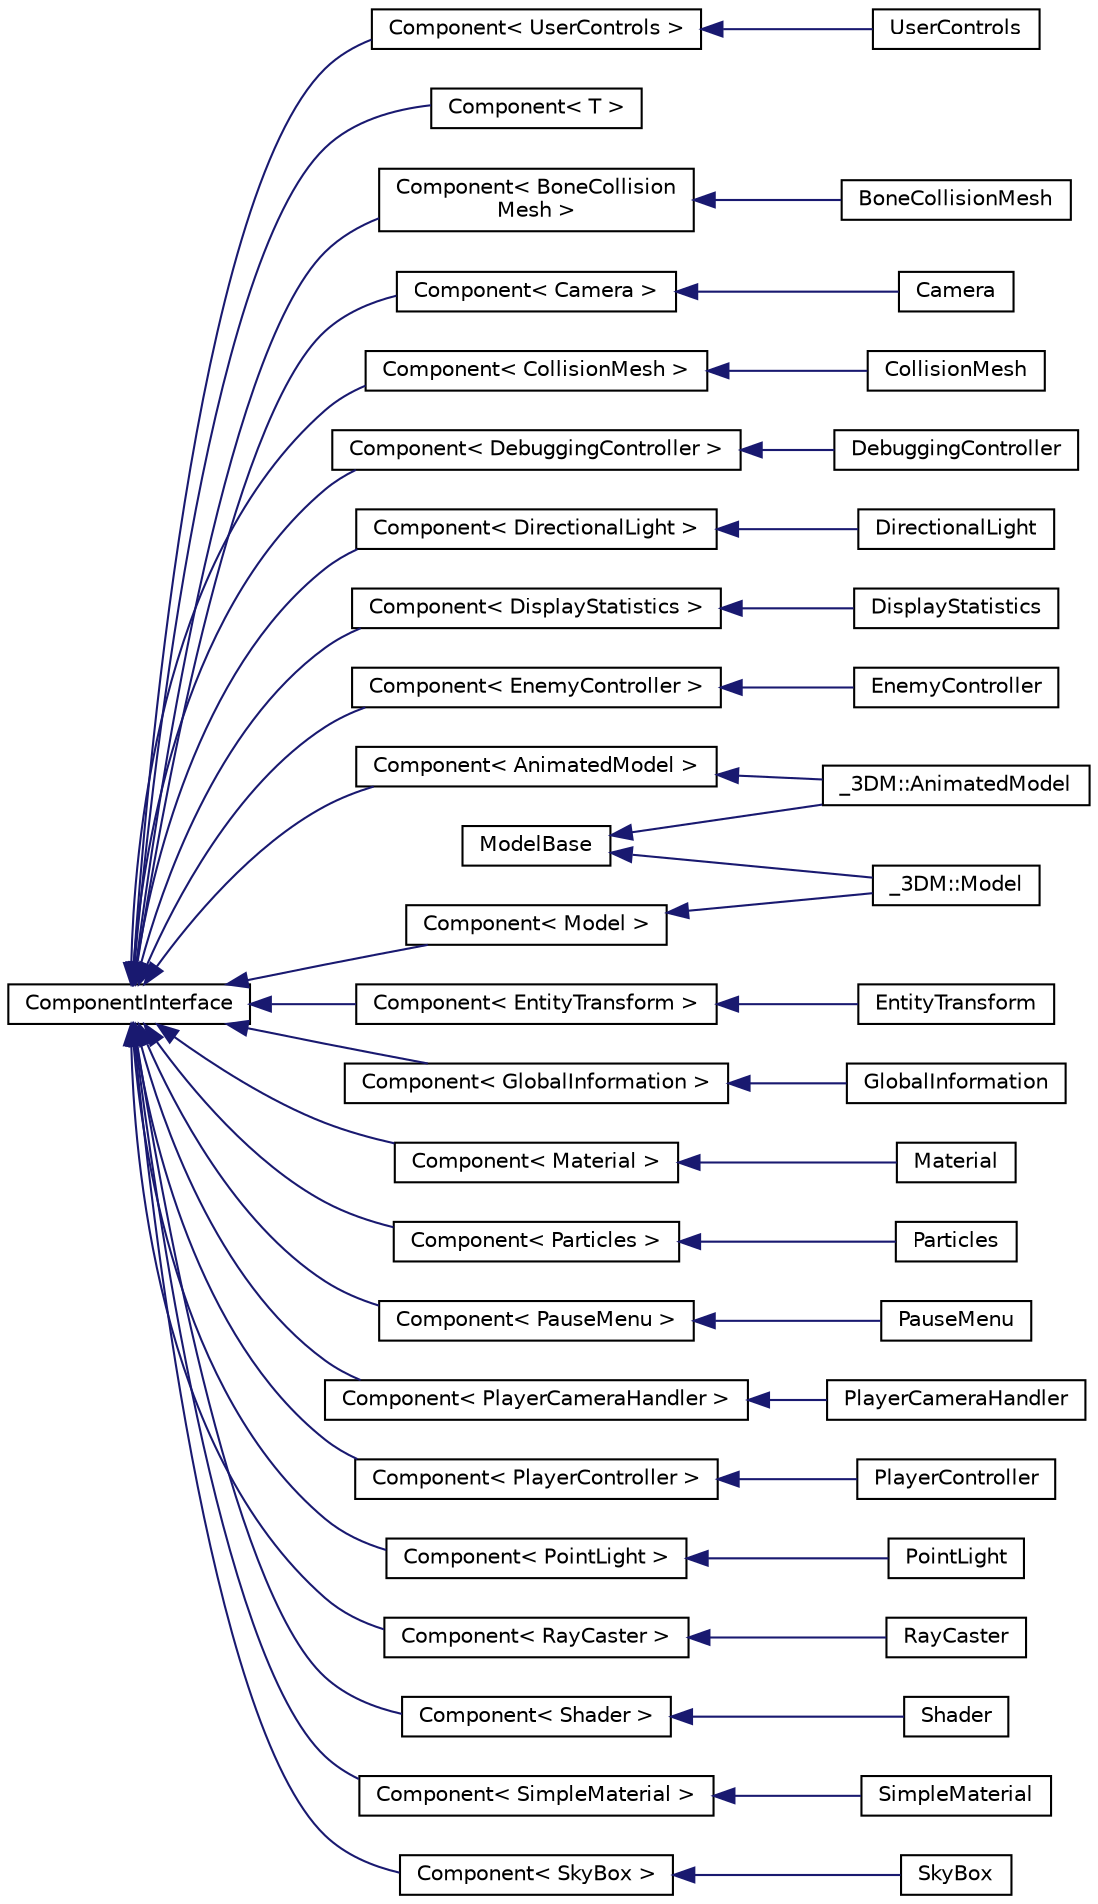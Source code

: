 digraph "Graphical Class Hierarchy"
{
 // INTERACTIVE_SVG=YES
 // LATEX_PDF_SIZE
  edge [fontname="Helvetica",fontsize="10",labelfontname="Helvetica",labelfontsize="10"];
  node [fontname="Helvetica",fontsize="10",shape=record];
  rankdir="LR";
  Node87 [label="ComponentInterface",height=0.2,width=0.4,color="black", fillcolor="white", style="filled",URL="$d5/d79/class_component_interface.html",tooltip=" "];
  Node87 -> Node88 [dir="back",color="midnightblue",fontsize="10",style="solid",fontname="Helvetica"];
  Node88 [label="Component\< T \>",height=0.2,width=0.4,color="black", fillcolor="white", style="filled",URL="$d2/d00/class_component.html",tooltip=" "];
  Node87 -> Node89 [dir="back",color="midnightblue",fontsize="10",style="solid",fontname="Helvetica"];
  Node89 [label="Component\< AnimatedModel \>",height=0.2,width=0.4,color="black", fillcolor="white", style="filled",URL="$d2/d00/class_component.html",tooltip=" "];
  Node89 -> Node1 [dir="back",color="midnightblue",fontsize="10",style="solid",fontname="Helvetica"];
  Node1 [label="_3DM::AnimatedModel",height=0.2,width=0.4,color="black", fillcolor="white", style="filled",URL="$de/d92/class__3_d_m_1_1_animated_model.html",tooltip=" "];
  Node87 -> Node90 [dir="back",color="midnightblue",fontsize="10",style="solid",fontname="Helvetica"];
  Node90 [label="Component\< BoneCollision\lMesh \>",height=0.2,width=0.4,color="black", fillcolor="white", style="filled",URL="$d2/d00/class_component.html",tooltip=" "];
  Node90 -> Node91 [dir="back",color="midnightblue",fontsize="10",style="solid",fontname="Helvetica"];
  Node91 [label="BoneCollisionMesh",height=0.2,width=0.4,color="black", fillcolor="white", style="filled",URL="$d6/d9c/class_bone_collision_mesh.html",tooltip=" "];
  Node87 -> Node92 [dir="back",color="midnightblue",fontsize="10",style="solid",fontname="Helvetica"];
  Node92 [label="Component\< Camera \>",height=0.2,width=0.4,color="black", fillcolor="white", style="filled",URL="$d2/d00/class_component.html",tooltip=" "];
  Node92 -> Node93 [dir="back",color="midnightblue",fontsize="10",style="solid",fontname="Helvetica"];
  Node93 [label="Camera",height=0.2,width=0.4,color="black", fillcolor="white", style="filled",URL="$da/dbb/class_camera.html",tooltip=" "];
  Node87 -> Node94 [dir="back",color="midnightblue",fontsize="10",style="solid",fontname="Helvetica"];
  Node94 [label="Component\< CollisionMesh \>",height=0.2,width=0.4,color="black", fillcolor="white", style="filled",URL="$d2/d00/class_component.html",tooltip=" "];
  Node94 -> Node95 [dir="back",color="midnightblue",fontsize="10",style="solid",fontname="Helvetica"];
  Node95 [label="CollisionMesh",height=0.2,width=0.4,color="black", fillcolor="white", style="filled",URL="$d4/daa/class_collision_mesh.html",tooltip=" "];
  Node87 -> Node96 [dir="back",color="midnightblue",fontsize="10",style="solid",fontname="Helvetica"];
  Node96 [label="Component\< DebuggingController \>",height=0.2,width=0.4,color="black", fillcolor="white", style="filled",URL="$d2/d00/class_component.html",tooltip=" "];
  Node96 -> Node97 [dir="back",color="midnightblue",fontsize="10",style="solid",fontname="Helvetica"];
  Node97 [label="DebuggingController",height=0.2,width=0.4,color="black", fillcolor="white", style="filled",URL="$d1/dee/class_debugging_controller.html",tooltip=" "];
  Node87 -> Node98 [dir="back",color="midnightblue",fontsize="10",style="solid",fontname="Helvetica"];
  Node98 [label="Component\< DirectionalLight \>",height=0.2,width=0.4,color="black", fillcolor="white", style="filled",URL="$d2/d00/class_component.html",tooltip=" "];
  Node98 -> Node99 [dir="back",color="midnightblue",fontsize="10",style="solid",fontname="Helvetica"];
  Node99 [label="DirectionalLight",height=0.2,width=0.4,color="black", fillcolor="white", style="filled",URL="$de/db5/struct_directional_light.html",tooltip=" "];
  Node87 -> Node100 [dir="back",color="midnightblue",fontsize="10",style="solid",fontname="Helvetica"];
  Node100 [label="Component\< DisplayStatistics \>",height=0.2,width=0.4,color="black", fillcolor="white", style="filled",URL="$d2/d00/class_component.html",tooltip=" "];
  Node100 -> Node101 [dir="back",color="midnightblue",fontsize="10",style="solid",fontname="Helvetica"];
  Node101 [label="DisplayStatistics",height=0.2,width=0.4,color="black", fillcolor="white", style="filled",URL="$dc/d84/class_display_statistics.html",tooltip=" "];
  Node87 -> Node102 [dir="back",color="midnightblue",fontsize="10",style="solid",fontname="Helvetica"];
  Node102 [label="Component\< EnemyController \>",height=0.2,width=0.4,color="black", fillcolor="white", style="filled",URL="$d2/d00/class_component.html",tooltip=" "];
  Node102 -> Node103 [dir="back",color="midnightblue",fontsize="10",style="solid",fontname="Helvetica"];
  Node103 [label="EnemyController",height=0.2,width=0.4,color="black", fillcolor="white", style="filled",URL="$dc/d01/class_enemy_controller.html",tooltip=" "];
  Node87 -> Node104 [dir="back",color="midnightblue",fontsize="10",style="solid",fontname="Helvetica"];
  Node104 [label="Component\< EntityTransform \>",height=0.2,width=0.4,color="black", fillcolor="white", style="filled",URL="$d2/d00/class_component.html",tooltip=" "];
  Node104 -> Node105 [dir="back",color="midnightblue",fontsize="10",style="solid",fontname="Helvetica"];
  Node105 [label="EntityTransform",height=0.2,width=0.4,color="black", fillcolor="white", style="filled",URL="$d9/dd8/class_entity_transform.html",tooltip=" "];
  Node87 -> Node106 [dir="back",color="midnightblue",fontsize="10",style="solid",fontname="Helvetica"];
  Node106 [label="Component\< GlobalInformation \>",height=0.2,width=0.4,color="black", fillcolor="white", style="filled",URL="$d2/d00/class_component.html",tooltip=" "];
  Node106 -> Node107 [dir="back",color="midnightblue",fontsize="10",style="solid",fontname="Helvetica"];
  Node107 [label="GlobalInformation",height=0.2,width=0.4,color="black", fillcolor="white", style="filled",URL="$df/de8/class_global_information.html",tooltip=" "];
  Node87 -> Node108 [dir="back",color="midnightblue",fontsize="10",style="solid",fontname="Helvetica"];
  Node108 [label="Component\< Material \>",height=0.2,width=0.4,color="black", fillcolor="white", style="filled",URL="$d2/d00/class_component.html",tooltip=" "];
  Node108 -> Node109 [dir="back",color="midnightblue",fontsize="10",style="solid",fontname="Helvetica"];
  Node109 [label="Material",height=0.2,width=0.4,color="black", fillcolor="white", style="filled",URL="$d3/d0a/struct_material.html",tooltip=" "];
  Node87 -> Node110 [dir="back",color="midnightblue",fontsize="10",style="solid",fontname="Helvetica"];
  Node110 [label="Component\< Model \>",height=0.2,width=0.4,color="black", fillcolor="white", style="filled",URL="$d2/d00/class_component.html",tooltip=" "];
  Node110 -> Node2 [dir="back",color="midnightblue",fontsize="10",style="solid",fontname="Helvetica"];
  Node2 [label="_3DM::Model",height=0.2,width=0.4,color="black", fillcolor="white", style="filled",URL="$d3/d96/class__3_d_m_1_1_model.html",tooltip=" "];
  Node87 -> Node111 [dir="back",color="midnightblue",fontsize="10",style="solid",fontname="Helvetica"];
  Node111 [label="Component\< Particles \>",height=0.2,width=0.4,color="black", fillcolor="white", style="filled",URL="$d2/d00/class_component.html",tooltip=" "];
  Node111 -> Node112 [dir="back",color="midnightblue",fontsize="10",style="solid",fontname="Helvetica"];
  Node112 [label="Particles",height=0.2,width=0.4,color="black", fillcolor="white", style="filled",URL="$d0/d67/class_particles.html",tooltip=" "];
  Node87 -> Node113 [dir="back",color="midnightblue",fontsize="10",style="solid",fontname="Helvetica"];
  Node113 [label="Component\< PauseMenu \>",height=0.2,width=0.4,color="black", fillcolor="white", style="filled",URL="$d2/d00/class_component.html",tooltip=" "];
  Node113 -> Node114 [dir="back",color="midnightblue",fontsize="10",style="solid",fontname="Helvetica"];
  Node114 [label="PauseMenu",height=0.2,width=0.4,color="black", fillcolor="white", style="filled",URL="$d4/de5/class_pause_menu.html",tooltip=" "];
  Node87 -> Node115 [dir="back",color="midnightblue",fontsize="10",style="solid",fontname="Helvetica"];
  Node115 [label="Component\< PlayerCameraHandler \>",height=0.2,width=0.4,color="black", fillcolor="white", style="filled",URL="$d2/d00/class_component.html",tooltip=" "];
  Node115 -> Node116 [dir="back",color="midnightblue",fontsize="10",style="solid",fontname="Helvetica"];
  Node116 [label="PlayerCameraHandler",height=0.2,width=0.4,color="black", fillcolor="white", style="filled",URL="$d4/df7/class_player_camera_handler.html",tooltip=" "];
  Node87 -> Node117 [dir="back",color="midnightblue",fontsize="10",style="solid",fontname="Helvetica"];
  Node117 [label="Component\< PlayerController \>",height=0.2,width=0.4,color="black", fillcolor="white", style="filled",URL="$d2/d00/class_component.html",tooltip=" "];
  Node117 -> Node118 [dir="back",color="midnightblue",fontsize="10",style="solid",fontname="Helvetica"];
  Node118 [label="PlayerController",height=0.2,width=0.4,color="black", fillcolor="white", style="filled",URL="$dc/dde/class_player_controller.html",tooltip=" "];
  Node87 -> Node119 [dir="back",color="midnightblue",fontsize="10",style="solid",fontname="Helvetica"];
  Node119 [label="Component\< PointLight \>",height=0.2,width=0.4,color="black", fillcolor="white", style="filled",URL="$d2/d00/class_component.html",tooltip=" "];
  Node119 -> Node120 [dir="back",color="midnightblue",fontsize="10",style="solid",fontname="Helvetica"];
  Node120 [label="PointLight",height=0.2,width=0.4,color="black", fillcolor="white", style="filled",URL="$dc/d1f/struct_point_light.html",tooltip=" "];
  Node87 -> Node121 [dir="back",color="midnightblue",fontsize="10",style="solid",fontname="Helvetica"];
  Node121 [label="Component\< RayCaster \>",height=0.2,width=0.4,color="black", fillcolor="white", style="filled",URL="$d2/d00/class_component.html",tooltip=" "];
  Node121 -> Node122 [dir="back",color="midnightblue",fontsize="10",style="solid",fontname="Helvetica"];
  Node122 [label="RayCaster",height=0.2,width=0.4,color="black", fillcolor="white", style="filled",URL="$d3/dbc/class_ray_caster.html",tooltip=" "];
  Node87 -> Node123 [dir="back",color="midnightblue",fontsize="10",style="solid",fontname="Helvetica"];
  Node123 [label="Component\< Shader \>",height=0.2,width=0.4,color="black", fillcolor="white", style="filled",URL="$d2/d00/class_component.html",tooltip=" "];
  Node123 -> Node124 [dir="back",color="midnightblue",fontsize="10",style="solid",fontname="Helvetica"];
  Node124 [label="Shader",height=0.2,width=0.4,color="black", fillcolor="white", style="filled",URL="$d1/d51/class_shader.html",tooltip=" "];
  Node87 -> Node125 [dir="back",color="midnightblue",fontsize="10",style="solid",fontname="Helvetica"];
  Node125 [label="Component\< SimpleMaterial \>",height=0.2,width=0.4,color="black", fillcolor="white", style="filled",URL="$d2/d00/class_component.html",tooltip=" "];
  Node125 -> Node126 [dir="back",color="midnightblue",fontsize="10",style="solid",fontname="Helvetica"];
  Node126 [label="SimpleMaterial",height=0.2,width=0.4,color="black", fillcolor="white", style="filled",URL="$d7/d84/struct_simple_material.html",tooltip=" "];
  Node87 -> Node127 [dir="back",color="midnightblue",fontsize="10",style="solid",fontname="Helvetica"];
  Node127 [label="Component\< SkyBox \>",height=0.2,width=0.4,color="black", fillcolor="white", style="filled",URL="$d2/d00/class_component.html",tooltip=" "];
  Node127 -> Node128 [dir="back",color="midnightblue",fontsize="10",style="solid",fontname="Helvetica"];
  Node128 [label="SkyBox",height=0.2,width=0.4,color="black", fillcolor="white", style="filled",URL="$de/dda/class_sky_box.html",tooltip=" "];
  Node87 -> Node129 [dir="back",color="midnightblue",fontsize="10",style="solid",fontname="Helvetica"];
  Node129 [label="Component\< UserControls \>",height=0.2,width=0.4,color="black", fillcolor="white", style="filled",URL="$d2/d00/class_component.html",tooltip=" "];
  Node129 -> Node130 [dir="back",color="midnightblue",fontsize="10",style="solid",fontname="Helvetica"];
  Node130 [label="UserControls",height=0.2,width=0.4,color="black", fillcolor="white", style="filled",URL="$d9/dd8/class_user_controls.html",tooltip=" "];
  Node0 [label="ModelBase",height=0.2,width=0.4,color="black", fillcolor="white", style="filled",URL="$d1/d75/class_model_base.html",tooltip=" "];
  Node0 -> Node1 [dir="back",color="midnightblue",fontsize="10",style="solid",fontname="Helvetica"];
  Node0 -> Node2 [dir="back",color="midnightblue",fontsize="10",style="solid",fontname="Helvetica"];
}
